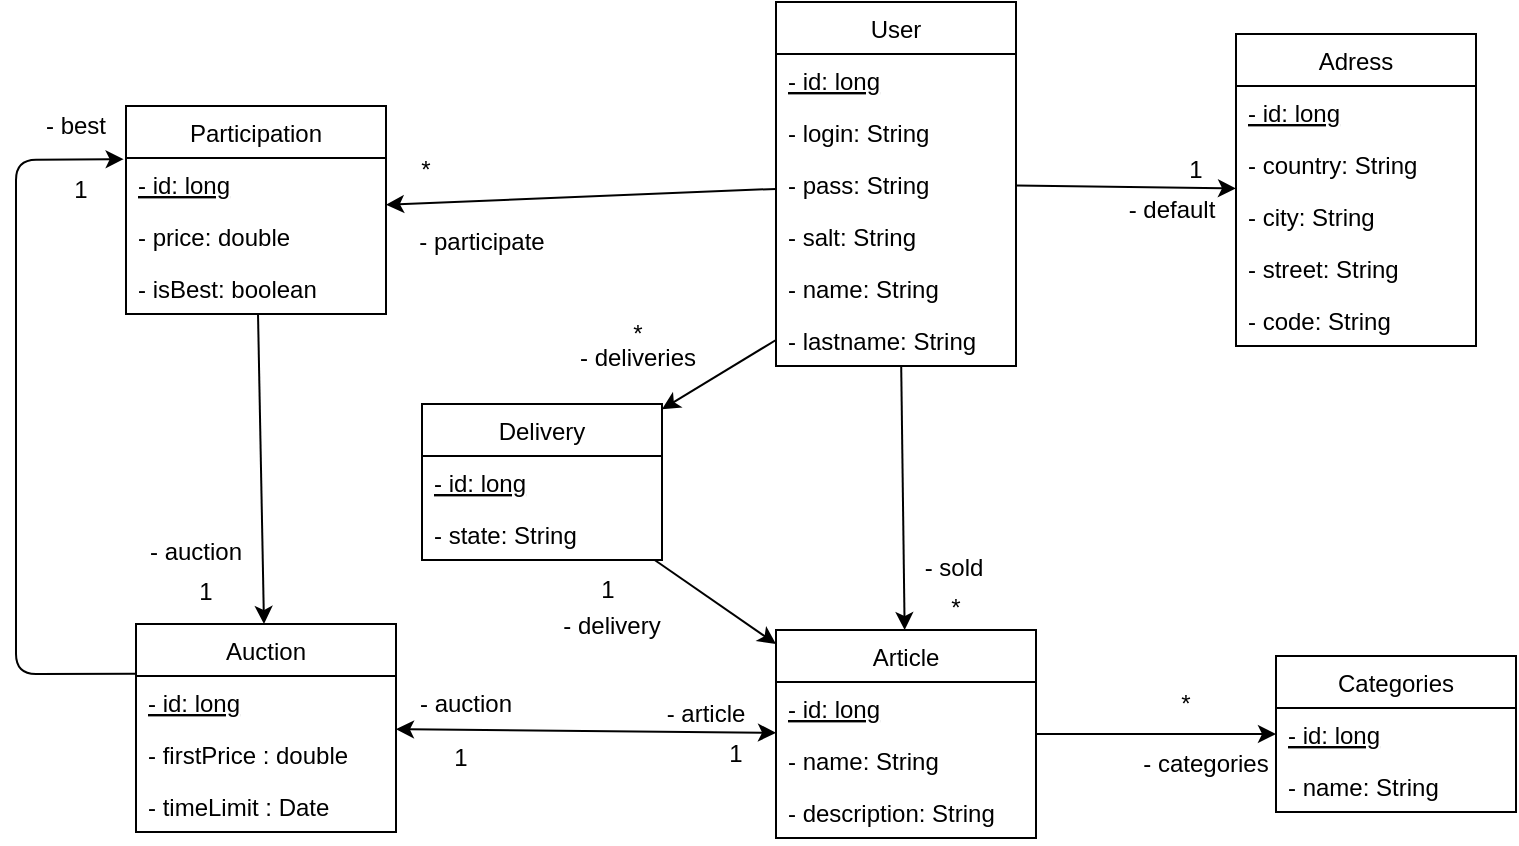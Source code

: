<mxfile version="13.7.9" type="device"><diagram id="cnQ55dwe-VQEPMlyRrlQ" name="Page-1"><mxGraphModel dx="981" dy="567" grid="0" gridSize="10" guides="1" tooltips="1" connect="1" arrows="1" fold="1" page="1" pageScale="1" pageWidth="827" pageHeight="1169" math="0" shadow="0"><root><mxCell id="0"/><mxCell id="1" parent="0"/><mxCell id="GP8tSs9zCiTGSAactjW_-19" value="" style="endArrow=classic;html=1;endFill=1;startArrow=none;startFill=0;" parent="1" source="GP8tSs9zCiTGSAactjW_-2" target="GP8tSs9zCiTGSAactjW_-6" edge="1"><mxGeometry width="50" height="50" relative="1" as="geometry"><mxPoint x="606" y="302" as="sourcePoint"/><mxPoint x="656" y="252" as="targetPoint"/></mxGeometry></mxCell><mxCell id="GP8tSs9zCiTGSAactjW_-20" value="" style="endArrow=classic;html=1;endFill=1;exitX=0.33;exitY=1;exitDx=0;exitDy=0;exitPerimeter=0;startArrow=none;startFill=0;" parent="1" target="GP8tSs9zCiTGSAactjW_-10" edge="1"><mxGeometry width="50" height="50" relative="1" as="geometry"><mxPoint x="488.6" y="240" as="sourcePoint"/><mxPoint x="489" y="362" as="targetPoint"/></mxGeometry></mxCell><mxCell id="GP8tSs9zCiTGSAactjW_-26" value="" style="endArrow=classic;html=1;startArrow=none;startFill=0;exitX=0;exitY=0.5;exitDx=0;exitDy=0;endFill=1;" parent="1" source="GP8tSs9zCiTGSAactjW_-38" target="GP8tSs9zCiTGSAactjW_-14" edge="1"><mxGeometry width="50" height="50" relative="1" as="geometry"><mxPoint x="515" y="276" as="sourcePoint"/><mxPoint x="515" y="372" as="targetPoint"/></mxGeometry></mxCell><mxCell id="GP8tSs9zCiTGSAactjW_-27" value="1" style="text;html=1;strokeColor=none;fillColor=none;align=center;verticalAlign=middle;whiteSpace=wrap;rounded=0;" parent="1" vertex="1"><mxGeometry x="616" y="132" width="40" height="20" as="geometry"/></mxCell><mxCell id="GP8tSs9zCiTGSAactjW_-28" value="- default" style="text;html=1;strokeColor=none;fillColor=none;align=center;verticalAlign=middle;whiteSpace=wrap;rounded=0;" parent="1" vertex="1"><mxGeometry x="592" y="152" width="64" height="20" as="geometry"/></mxCell><mxCell id="GP8tSs9zCiTGSAactjW_-29" value="*" style="text;html=1;strokeColor=none;fillColor=none;align=center;verticalAlign=middle;whiteSpace=wrap;rounded=0;" parent="1" vertex="1"><mxGeometry x="337" y="214" width="40" height="20" as="geometry"/></mxCell><mxCell id="GP8tSs9zCiTGSAactjW_-32" value="*" style="text;html=1;strokeColor=none;fillColor=none;align=center;verticalAlign=middle;whiteSpace=wrap;rounded=0;" parent="1" vertex="1"><mxGeometry x="496" y="352" width="40" height="17" as="geometry"/></mxCell><mxCell id="GP8tSs9zCiTGSAactjW_-50" value="" style="endArrow=none;html=1;endFill=0;startArrow=classic;startFill=1;" parent="1" source="GP8tSs9zCiTGSAactjW_-45" target="GP8tSs9zCiTGSAactjW_-10" edge="1"><mxGeometry width="50" height="50" relative="1" as="geometry"><mxPoint x="356.0" y="402" as="sourcePoint"/><mxPoint x="516" y="402" as="targetPoint"/></mxGeometry></mxCell><mxCell id="GP8tSs9zCiTGSAactjW_-51" value="*" style="text;html=1;strokeColor=none;fillColor=none;align=center;verticalAlign=middle;whiteSpace=wrap;rounded=0;" parent="1" vertex="1"><mxGeometry x="611" y="399" width="40" height="20" as="geometry"/></mxCell><mxCell id="GP8tSs9zCiTGSAactjW_-52" value="- categories" style="text;html=1;strokeColor=none;fillColor=none;align=center;verticalAlign=middle;whiteSpace=wrap;rounded=0;" parent="1" vertex="1"><mxGeometry x="606" y="429" width="70" height="20" as="geometry"/></mxCell><mxCell id="GP8tSs9zCiTGSAactjW_-54" value="- deliveries" style="text;html=1;strokeColor=none;fillColor=none;align=center;verticalAlign=middle;whiteSpace=wrap;rounded=0;" parent="1" vertex="1"><mxGeometry x="322" y="226" width="70" height="20" as="geometry"/></mxCell><mxCell id="GP8tSs9zCiTGSAactjW_-58" value="- sold" style="text;html=1;strokeColor=none;fillColor=none;align=center;verticalAlign=middle;whiteSpace=wrap;rounded=0;" parent="1" vertex="1"><mxGeometry x="490" y="330" width="50" height="22" as="geometry"/></mxCell><mxCell id="4tEBeBmCHgUQCB6q1jx9-7" value="" style="endArrow=classic;html=1;endFill=1;startArrow=none;startFill=0;" parent="1" source="GP8tSs9zCiTGSAactjW_-2" target="4tEBeBmCHgUQCB6q1jx9-1" edge="1"><mxGeometry width="50" height="50" relative="1" as="geometry"><mxPoint x="246.0" y="182" as="sourcePoint"/><mxPoint x="246.4" y="304" as="targetPoint"/></mxGeometry></mxCell><mxCell id="4tEBeBmCHgUQCB6q1jx9-8" value="" style="endArrow=none;html=1;endFill=0;startArrow=classic;startFill=1;" parent="1" source="7ccIHO3XTZGjssoOScQ1-1" target="4tEBeBmCHgUQCB6q1jx9-1" edge="1"><mxGeometry width="50" height="50" relative="1" as="geometry"><mxPoint x="326" y="219.657" as="sourcePoint"/><mxPoint x="260.101" y="272" as="targetPoint"/></mxGeometry></mxCell><mxCell id="4tEBeBmCHgUQCB6q1jx9-11" value="1" style="text;html=1;strokeColor=none;fillColor=none;align=center;verticalAlign=middle;whiteSpace=wrap;rounded=0;" parent="1" vertex="1"><mxGeometry x="121" y="343" width="40" height="20" as="geometry"/></mxCell><mxCell id="4tEBeBmCHgUQCB6q1jx9-15" value="" style="endArrow=classic;html=1;endFill=1;exitX=-0.001;exitY=-0.042;exitDx=0;exitDy=0;exitPerimeter=0;entryX=-0.009;entryY=0.022;entryDx=0;entryDy=0;entryPerimeter=0;startArrow=none;startFill=0;" parent="1" source="7ccIHO3XTZGjssoOScQ1-2" target="4tEBeBmCHgUQCB6q1jx9-2" edge="1"><mxGeometry width="50" height="50" relative="1" as="geometry"><mxPoint x="334" y="362.194" as="sourcePoint"/><mxPoint x="-24" y="102" as="targetPoint"/><Array as="points"><mxPoint x="46" y="394"/><mxPoint x="46" y="137"/></Array></mxGeometry></mxCell><mxCell id="4tEBeBmCHgUQCB6q1jx9-16" value="- best" style="text;html=1;strokeColor=none;fillColor=none;align=center;verticalAlign=middle;whiteSpace=wrap;rounded=0;" parent="1" vertex="1"><mxGeometry x="56" y="110" width="40" height="20" as="geometry"/></mxCell><mxCell id="4tEBeBmCHgUQCB6q1jx9-17" value="1" style="text;html=1;strokeColor=none;fillColor=none;align=center;verticalAlign=middle;whiteSpace=wrap;rounded=0;" parent="1" vertex="1"><mxGeometry x="71" y="142" width="15" height="20" as="geometry"/></mxCell><mxCell id="4tEBeBmCHgUQCB6q1jx9-18" value="*" style="text;html=1;strokeColor=none;fillColor=none;align=center;verticalAlign=middle;whiteSpace=wrap;rounded=0;" parent="1" vertex="1"><mxGeometry x="231" y="132" width="40" height="20" as="geometry"/></mxCell><mxCell id="4tEBeBmCHgUQCB6q1jx9-19" value="- participate" style="text;html=1;strokeColor=none;fillColor=none;align=center;verticalAlign=middle;whiteSpace=wrap;rounded=0;" parent="1" vertex="1"><mxGeometry x="234" y="168" width="90" height="20" as="geometry"/></mxCell><mxCell id="7ccIHO3XTZGjssoOScQ1-13" value="- auction" style="text;html=1;strokeColor=none;fillColor=none;align=center;verticalAlign=middle;whiteSpace=wrap;rounded=0;" parent="1" vertex="1"><mxGeometry x="101" y="323" width="70" height="20" as="geometry"/></mxCell><mxCell id="7ccIHO3XTZGjssoOScQ1-14" value="" style="endArrow=classic;html=1;endFill=1;startArrow=classic;startFill=1;" parent="1" source="GP8tSs9zCiTGSAactjW_-10" target="7ccIHO3XTZGjssoOScQ1-1" edge="1"><mxGeometry width="50" height="50" relative="1" as="geometry"><mxPoint x="436" y="348.43" as="sourcePoint"/><mxPoint x="176" y="348.43" as="targetPoint"/></mxGeometry></mxCell><mxCell id="7ccIHO3XTZGjssoOScQ1-15" value="1" style="text;html=1;strokeColor=none;fillColor=none;align=center;verticalAlign=middle;whiteSpace=wrap;rounded=0;" parent="1" vertex="1"><mxGeometry x="386" y="424" width="40" height="20" as="geometry"/></mxCell><mxCell id="7ccIHO3XTZGjssoOScQ1-16" value="- article" style="text;html=1;strokeColor=none;fillColor=none;align=center;verticalAlign=middle;whiteSpace=wrap;rounded=0;" parent="1" vertex="1"><mxGeometry x="366" y="404" width="50" height="20" as="geometry"/></mxCell><mxCell id="7ccIHO3XTZGjssoOScQ1-17" value="1" style="text;html=1;strokeColor=none;fillColor=none;align=center;verticalAlign=middle;whiteSpace=wrap;rounded=0;" parent="1" vertex="1"><mxGeometry x="246" y="427" width="45" height="17" as="geometry"/></mxCell><mxCell id="7ccIHO3XTZGjssoOScQ1-18" value="- auction" style="text;html=1;strokeColor=none;fillColor=none;align=center;verticalAlign=middle;whiteSpace=wrap;rounded=0;" parent="1" vertex="1"><mxGeometry x="246" y="399" width="50" height="20" as="geometry"/></mxCell><mxCell id="GP8tSs9zCiTGSAactjW_-2" value="User" style="swimlane;fontStyle=0;childLayout=stackLayout;horizontal=1;startSize=26;fillColor=none;horizontalStack=0;resizeParent=1;resizeParentMax=0;resizeLast=0;collapsible=1;marginBottom=0;" parent="1" vertex="1"><mxGeometry x="426" y="58" width="120" height="182" as="geometry"/></mxCell><mxCell id="Z2QLg2dN01iZRHenFr-x-1" value="- id: long" style="text;strokeColor=none;fillColor=none;align=left;verticalAlign=top;spacingLeft=4;spacingRight=4;overflow=hidden;rotatable=0;points=[[0,0.5],[1,0.5]];portConstraint=eastwest;fontStyle=4" parent="GP8tSs9zCiTGSAactjW_-2" vertex="1"><mxGeometry y="26" width="120" height="26" as="geometry"/></mxCell><mxCell id="GP8tSs9zCiTGSAactjW_-3" value="- login: String" style="text;strokeColor=none;fillColor=none;align=left;verticalAlign=top;spacingLeft=4;spacingRight=4;overflow=hidden;rotatable=0;points=[[0,0.5],[1,0.5]];portConstraint=eastwest;fontStyle=0" parent="GP8tSs9zCiTGSAactjW_-2" vertex="1"><mxGeometry y="52" width="120" height="26" as="geometry"/></mxCell><mxCell id="GP8tSs9zCiTGSAactjW_-4" value="- pass: String" style="text;strokeColor=none;fillColor=none;align=left;verticalAlign=top;spacingLeft=4;spacingRight=4;overflow=hidden;rotatable=0;points=[[0,0.5],[1,0.5]];portConstraint=eastwest;fontStyle=0" parent="GP8tSs9zCiTGSAactjW_-2" vertex="1"><mxGeometry y="78" width="120" height="26" as="geometry"/></mxCell><mxCell id="GP8tSs9zCiTGSAactjW_-5" value="- salt: String" style="text;strokeColor=none;fillColor=none;align=left;verticalAlign=top;spacingLeft=4;spacingRight=4;overflow=hidden;rotatable=0;points=[[0,0.5],[1,0.5]];portConstraint=eastwest;" parent="GP8tSs9zCiTGSAactjW_-2" vertex="1"><mxGeometry y="104" width="120" height="26" as="geometry"/></mxCell><mxCell id="GP8tSs9zCiTGSAactjW_-39" value="- name: String" style="text;strokeColor=none;fillColor=none;align=left;verticalAlign=top;spacingLeft=4;spacingRight=4;overflow=hidden;rotatable=0;points=[[0,0.5],[1,0.5]];portConstraint=eastwest;" parent="GP8tSs9zCiTGSAactjW_-2" vertex="1"><mxGeometry y="130" width="120" height="26" as="geometry"/></mxCell><mxCell id="GP8tSs9zCiTGSAactjW_-38" value="- lastname: String" style="text;strokeColor=none;fillColor=none;align=left;verticalAlign=top;spacingLeft=4;spacingRight=4;overflow=hidden;rotatable=0;points=[[0,0.5],[1,0.5]];portConstraint=eastwest;" parent="GP8tSs9zCiTGSAactjW_-2" vertex="1"><mxGeometry y="156" width="120" height="26" as="geometry"/></mxCell><mxCell id="GP8tSs9zCiTGSAactjW_-10" value="Article" style="swimlane;fontStyle=0;childLayout=stackLayout;horizontal=1;startSize=26;fillColor=none;horizontalStack=0;resizeParent=1;resizeParentMax=0;resizeLast=0;collapsible=1;marginBottom=0;" parent="1" vertex="1"><mxGeometry x="426" y="372" width="130" height="104" as="geometry"/></mxCell><mxCell id="GP8tSs9zCiTGSAactjW_-11" value="- id: long" style="text;strokeColor=none;fillColor=none;align=left;verticalAlign=top;spacingLeft=4;spacingRight=4;overflow=hidden;rotatable=0;points=[[0,0.5],[1,0.5]];portConstraint=eastwest;fontStyle=4" parent="GP8tSs9zCiTGSAactjW_-10" vertex="1"><mxGeometry y="26" width="130" height="26" as="geometry"/></mxCell><mxCell id="GP8tSs9zCiTGSAactjW_-12" value="- name: String" style="text;strokeColor=none;fillColor=none;align=left;verticalAlign=top;spacingLeft=4;spacingRight=4;overflow=hidden;rotatable=0;points=[[0,0.5],[1,0.5]];portConstraint=eastwest;" parent="GP8tSs9zCiTGSAactjW_-10" vertex="1"><mxGeometry y="52" width="130" height="26" as="geometry"/></mxCell><mxCell id="GP8tSs9zCiTGSAactjW_-43" value="- description: String" style="text;strokeColor=none;fillColor=none;align=left;verticalAlign=top;spacingLeft=4;spacingRight=4;overflow=hidden;rotatable=0;points=[[0,0.5],[1,0.5]];portConstraint=eastwest;" parent="GP8tSs9zCiTGSAactjW_-10" vertex="1"><mxGeometry y="78" width="130" height="26" as="geometry"/></mxCell><mxCell id="GP8tSs9zCiTGSAactjW_-6" value="Adress" style="swimlane;fontStyle=0;childLayout=stackLayout;horizontal=1;startSize=26;fillColor=none;horizontalStack=0;resizeParent=1;resizeParentMax=0;resizeLast=0;collapsible=1;marginBottom=0;" parent="1" vertex="1"><mxGeometry x="656" y="74" width="120" height="156" as="geometry"/></mxCell><mxCell id="GP8tSs9zCiTGSAactjW_-41" value="- id: long" style="text;strokeColor=none;fillColor=none;align=left;verticalAlign=top;spacingLeft=4;spacingRight=4;overflow=hidden;rotatable=0;points=[[0,0.5],[1,0.5]];portConstraint=eastwest;fontStyle=4" parent="GP8tSs9zCiTGSAactjW_-6" vertex="1"><mxGeometry y="26" width="120" height="26" as="geometry"/></mxCell><mxCell id="GP8tSs9zCiTGSAactjW_-7" value="- country: String" style="text;strokeColor=none;fillColor=none;align=left;verticalAlign=top;spacingLeft=4;spacingRight=4;overflow=hidden;rotatable=0;points=[[0,0.5],[1,0.5]];portConstraint=eastwest;" parent="GP8tSs9zCiTGSAactjW_-6" vertex="1"><mxGeometry y="52" width="120" height="26" as="geometry"/></mxCell><mxCell id="GP8tSs9zCiTGSAactjW_-8" value="- city: String" style="text;strokeColor=none;fillColor=none;align=left;verticalAlign=top;spacingLeft=4;spacingRight=4;overflow=hidden;rotatable=0;points=[[0,0.5],[1,0.5]];portConstraint=eastwest;" parent="GP8tSs9zCiTGSAactjW_-6" vertex="1"><mxGeometry y="78" width="120" height="26" as="geometry"/></mxCell><mxCell id="GP8tSs9zCiTGSAactjW_-40" value="- street: String" style="text;strokeColor=none;fillColor=none;align=left;verticalAlign=top;spacingLeft=4;spacingRight=4;overflow=hidden;rotatable=0;points=[[0,0.5],[1,0.5]];portConstraint=eastwest;" parent="GP8tSs9zCiTGSAactjW_-6" vertex="1"><mxGeometry y="104" width="120" height="26" as="geometry"/></mxCell><mxCell id="GP8tSs9zCiTGSAactjW_-9" value="- code: String" style="text;strokeColor=none;fillColor=none;align=left;verticalAlign=top;spacingLeft=4;spacingRight=4;overflow=hidden;rotatable=0;points=[[0,0.5],[1,0.5]];portConstraint=eastwest;" parent="GP8tSs9zCiTGSAactjW_-6" vertex="1"><mxGeometry y="130" width="120" height="26" as="geometry"/></mxCell><mxCell id="GP8tSs9zCiTGSAactjW_-45" value="Categories" style="swimlane;fontStyle=0;childLayout=stackLayout;horizontal=1;startSize=26;fillColor=none;horizontalStack=0;resizeParent=1;resizeParentMax=0;resizeLast=0;collapsible=1;marginBottom=0;" parent="1" vertex="1"><mxGeometry x="676" y="385" width="120" height="78" as="geometry"/></mxCell><mxCell id="GP8tSs9zCiTGSAactjW_-46" value="- id: long" style="text;strokeColor=none;fillColor=none;align=left;verticalAlign=top;spacingLeft=4;spacingRight=4;overflow=hidden;rotatable=0;points=[[0,0.5],[1,0.5]];portConstraint=eastwest;fontStyle=4" parent="GP8tSs9zCiTGSAactjW_-45" vertex="1"><mxGeometry y="26" width="120" height="26" as="geometry"/></mxCell><mxCell id="GP8tSs9zCiTGSAactjW_-47" value="- name: String" style="text;strokeColor=none;fillColor=none;align=left;verticalAlign=top;spacingLeft=4;spacingRight=4;overflow=hidden;rotatable=0;points=[[0,0.5],[1,0.5]];portConstraint=eastwest;" parent="GP8tSs9zCiTGSAactjW_-45" vertex="1"><mxGeometry y="52" width="120" height="26" as="geometry"/></mxCell><mxCell id="7ccIHO3XTZGjssoOScQ1-1" value="Auction" style="swimlane;fontStyle=0;childLayout=stackLayout;horizontal=1;startSize=26;fillColor=none;horizontalStack=0;resizeParent=1;resizeParentMax=0;resizeLast=0;collapsible=1;marginBottom=0;" parent="1" vertex="1"><mxGeometry x="106" y="369" width="130" height="104" as="geometry"/></mxCell><mxCell id="7ccIHO3XTZGjssoOScQ1-2" value="- id: long" style="text;strokeColor=none;fillColor=none;align=left;verticalAlign=top;spacingLeft=4;spacingRight=4;overflow=hidden;rotatable=0;points=[[0,0.5],[1,0.5]];portConstraint=eastwest;fontStyle=4" parent="7ccIHO3XTZGjssoOScQ1-1" vertex="1"><mxGeometry y="26" width="130" height="26" as="geometry"/></mxCell><mxCell id="7ccIHO3XTZGjssoOScQ1-3" value="- firstPrice : double" style="text;strokeColor=none;fillColor=none;align=left;verticalAlign=top;spacingLeft=4;spacingRight=4;overflow=hidden;rotatable=0;points=[[0,0.5],[1,0.5]];portConstraint=eastwest;" parent="7ccIHO3XTZGjssoOScQ1-1" vertex="1"><mxGeometry y="52" width="130" height="26" as="geometry"/></mxCell><mxCell id="7ccIHO3XTZGjssoOScQ1-6" value="- timeLimit : Date" style="text;strokeColor=none;fillColor=none;align=left;verticalAlign=top;spacingLeft=4;spacingRight=4;overflow=hidden;rotatable=0;points=[[0,0.5],[1,0.5]];portConstraint=eastwest;" parent="7ccIHO3XTZGjssoOScQ1-1" vertex="1"><mxGeometry y="78" width="130" height="26" as="geometry"/></mxCell><mxCell id="4tEBeBmCHgUQCB6q1jx9-1" value="Participation" style="swimlane;fontStyle=0;childLayout=stackLayout;horizontal=1;startSize=26;fillColor=none;horizontalStack=0;resizeParent=1;resizeParentMax=0;resizeLast=0;collapsible=1;marginBottom=0;" parent="1" vertex="1"><mxGeometry x="101" y="110" width="130" height="104" as="geometry"/></mxCell><mxCell id="4tEBeBmCHgUQCB6q1jx9-2" value="- id: long" style="text;strokeColor=none;fillColor=none;align=left;verticalAlign=top;spacingLeft=4;spacingRight=4;overflow=hidden;rotatable=0;points=[[0,0.5],[1,0.5]];portConstraint=eastwest;fontStyle=4" parent="4tEBeBmCHgUQCB6q1jx9-1" vertex="1"><mxGeometry y="26" width="130" height="26" as="geometry"/></mxCell><mxCell id="4tEBeBmCHgUQCB6q1jx9-5" value="- price: double" style="text;strokeColor=none;fillColor=none;align=left;verticalAlign=top;spacingLeft=4;spacingRight=4;overflow=hidden;rotatable=0;points=[[0,0.5],[1,0.5]];portConstraint=eastwest;" parent="4tEBeBmCHgUQCB6q1jx9-1" vertex="1"><mxGeometry y="52" width="130" height="26" as="geometry"/></mxCell><mxCell id="7ccIHO3XTZGjssoOScQ1-22" value="- isBest: boolean" style="text;strokeColor=none;fillColor=none;align=left;verticalAlign=top;spacingLeft=4;spacingRight=4;overflow=hidden;rotatable=0;points=[[0,0.5],[1,0.5]];portConstraint=eastwest;" parent="4tEBeBmCHgUQCB6q1jx9-1" vertex="1"><mxGeometry y="78" width="130" height="26" as="geometry"/></mxCell><mxCell id="Vmvx3G_46rvyIMTRRFdA-2" value="" style="endArrow=none;html=1;endFill=0;startArrow=classic;startFill=1;" edge="1" parent="1" source="GP8tSs9zCiTGSAactjW_-10" target="GP8tSs9zCiTGSAactjW_-14"><mxGeometry width="50" height="50" relative="1" as="geometry"><mxPoint x="498.6" y="250" as="sourcePoint"/><mxPoint x="500.322" y="382" as="targetPoint"/></mxGeometry></mxCell><mxCell id="Vmvx3G_46rvyIMTRRFdA-3" value="1" style="text;html=1;strokeColor=none;fillColor=none;align=center;verticalAlign=middle;whiteSpace=wrap;rounded=0;" vertex="1" parent="1"><mxGeometry x="322" y="342" width="40" height="20" as="geometry"/></mxCell><mxCell id="Vmvx3G_46rvyIMTRRFdA-4" value="- delivery" style="text;html=1;strokeColor=none;fillColor=none;align=center;verticalAlign=middle;whiteSpace=wrap;rounded=0;" vertex="1" parent="1"><mxGeometry x="309" y="360" width="70" height="20" as="geometry"/></mxCell><mxCell id="GP8tSs9zCiTGSAactjW_-14" value="Delivery" style="swimlane;fontStyle=0;childLayout=stackLayout;horizontal=1;startSize=26;fillColor=none;horizontalStack=0;resizeParent=1;resizeParentMax=0;resizeLast=0;collapsible=1;marginBottom=0;" parent="1" vertex="1"><mxGeometry x="249" y="259" width="120" height="78" as="geometry"/></mxCell><mxCell id="GP8tSs9zCiTGSAactjW_-60" value="- id: long" style="text;strokeColor=none;fillColor=none;align=left;verticalAlign=top;spacingLeft=4;spacingRight=4;overflow=hidden;rotatable=0;points=[[0,0.5],[1,0.5]];portConstraint=eastwest;fontStyle=4" parent="GP8tSs9zCiTGSAactjW_-14" vertex="1"><mxGeometry y="26" width="120" height="26" as="geometry"/></mxCell><mxCell id="7ccIHO3XTZGjssoOScQ1-20" value="- state: String" style="text;strokeColor=none;fillColor=none;align=left;verticalAlign=top;spacingLeft=4;spacingRight=4;overflow=hidden;rotatable=0;points=[[0,0.5],[1,0.5]];portConstraint=eastwest;fontStyle=0" parent="GP8tSs9zCiTGSAactjW_-14" vertex="1"><mxGeometry y="52" width="120" height="26" as="geometry"/></mxCell></root></mxGraphModel></diagram></mxfile>